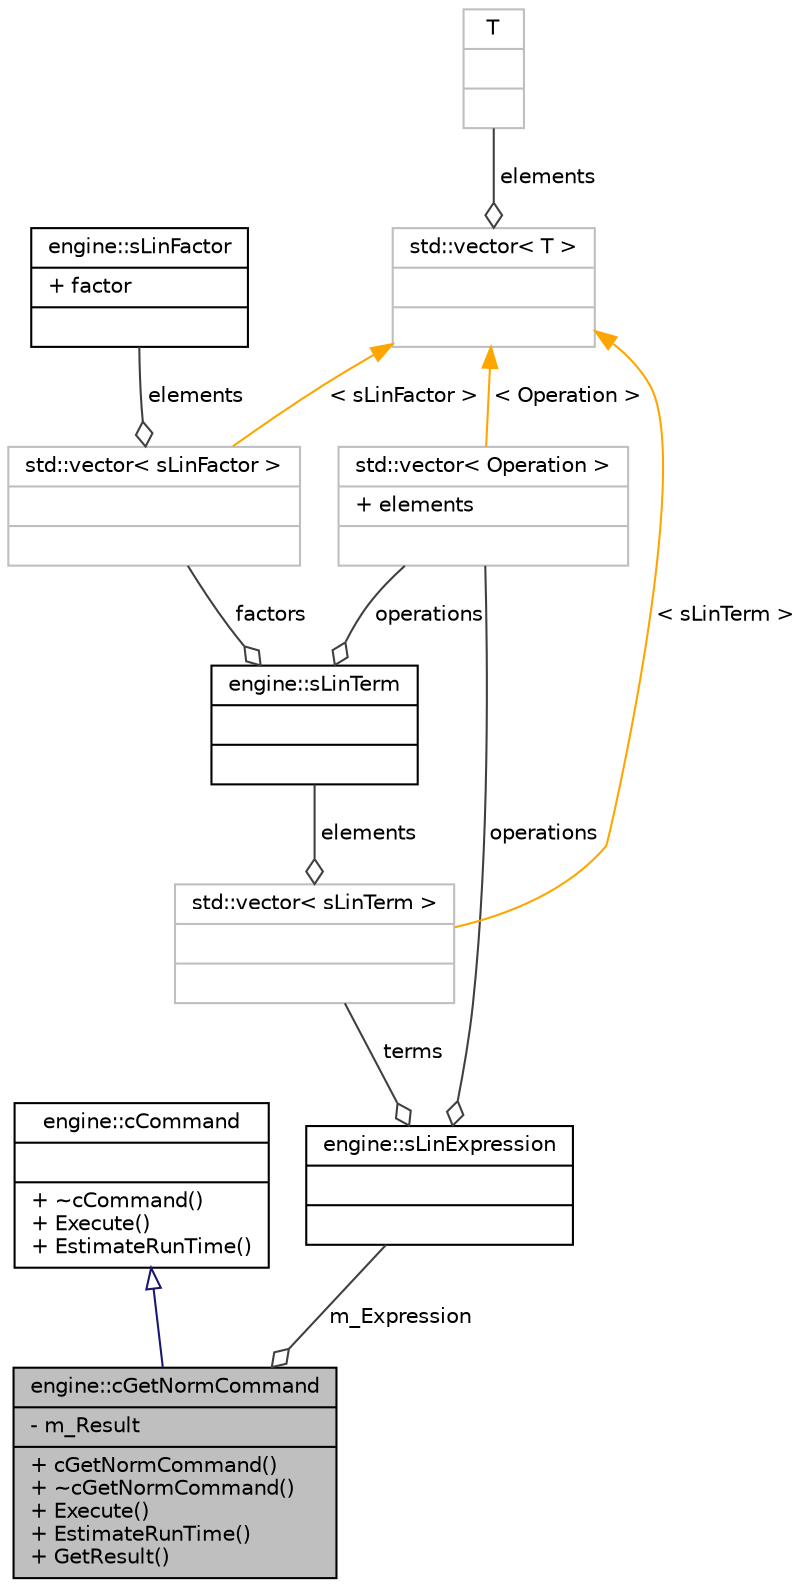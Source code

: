 digraph G
{
  edge [fontname="Helvetica",fontsize="10",labelfontname="Helvetica",labelfontsize="10"];
  node [fontname="Helvetica",fontsize="10",shape=record];
  Node1 [label="{engine::cGetNormCommand\n|- m_Result\l|+ cGetNormCommand()\l+ ~cGetNormCommand()\l+ Execute()\l+ EstimateRunTime()\l+ GetResult()\l}",height=0.2,width=0.4,color="black", fillcolor="grey75", style="filled" fontcolor="black"];
  Node2 -> Node1 [dir="back",color="midnightblue",fontsize="10",style="solid",arrowtail="onormal"];
  Node2 [label="{engine::cCommand\n||+ ~cCommand()\l+ Execute()\l+ EstimateRunTime()\l}",height=0.2,width=0.4,color="black", fillcolor="white", style="filled",URL="$classengine_1_1cCommand.html"];
  Node3 -> Node1 [color="grey25",fontsize="10",style="solid",label=" m_Expression" ,arrowhead="odiamond"];
  Node3 [label="{engine::sLinExpression\n||}",height=0.2,width=0.4,color="black", fillcolor="white", style="filled",URL="$structengine_1_1sLinExpression.html"];
  Node4 -> Node3 [color="grey25",fontsize="10",style="solid",label=" operations" ,arrowhead="odiamond"];
  Node4 [label="{std::vector\< Operation \>\n|+ elements\l|}",height=0.2,width=0.4,color="grey75", fillcolor="white", style="filled"];
  Node5 -> Node4 [dir="back",color="orange",fontsize="10",style="solid",label=" \< Operation \>" ];
  Node5 [label="{std::vector\< T \>\n||}",height=0.2,width=0.4,color="grey75", fillcolor="white", style="filled",tooltip="STL class."];
  Node6 -> Node5 [color="grey25",fontsize="10",style="solid",label=" elements" ,arrowhead="odiamond"];
  Node6 [label="{T\n||}",height=0.2,width=0.4,color="grey75", fillcolor="white", style="filled"];
  Node7 -> Node3 [color="grey25",fontsize="10",style="solid",label=" terms" ,arrowhead="odiamond"];
  Node7 [label="{std::vector\< sLinTerm \>\n||}",height=0.2,width=0.4,color="grey75", fillcolor="white", style="filled"];
  Node8 -> Node7 [color="grey25",fontsize="10",style="solid",label=" elements" ,arrowhead="odiamond"];
  Node8 [label="{engine::sLinTerm\n||}",height=0.2,width=0.4,color="black", fillcolor="white", style="filled",URL="$structengine_1_1sLinTerm.html"];
  Node9 -> Node8 [color="grey25",fontsize="10",style="solid",label=" factors" ,arrowhead="odiamond"];
  Node9 [label="{std::vector\< sLinFactor \>\n||}",height=0.2,width=0.4,color="grey75", fillcolor="white", style="filled"];
  Node10 -> Node9 [color="grey25",fontsize="10",style="solid",label=" elements" ,arrowhead="odiamond"];
  Node10 [label="{engine::sLinFactor\n|+ factor\l|}",height=0.2,width=0.4,color="black", fillcolor="white", style="filled",URL="$structengine_1_1sLinFactor.html"];
  Node5 -> Node9 [dir="back",color="orange",fontsize="10",style="solid",label=" \< sLinFactor \>" ];
  Node4 -> Node8 [color="grey25",fontsize="10",style="solid",label=" operations" ,arrowhead="odiamond"];
  Node5 -> Node7 [dir="back",color="orange",fontsize="10",style="solid",label=" \< sLinTerm \>" ];
}
